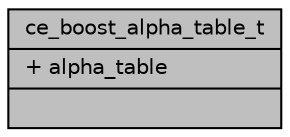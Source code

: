digraph "ce_boost_alpha_table_t"
{
 // INTERACTIVE_SVG=YES
 // LATEX_PDF_SIZE
  bgcolor="transparent";
  edge [fontname="Helvetica",fontsize="10",labelfontname="Helvetica",labelfontsize="10"];
  node [fontname="Helvetica",fontsize="10",shape=record];
  Node1 [label="{ce_boost_alpha_table_t\n|+ alpha_table\l|}",height=0.2,width=0.4,color="black", fillcolor="grey75", style="filled", fontcolor="black",tooltip=" "];
}
